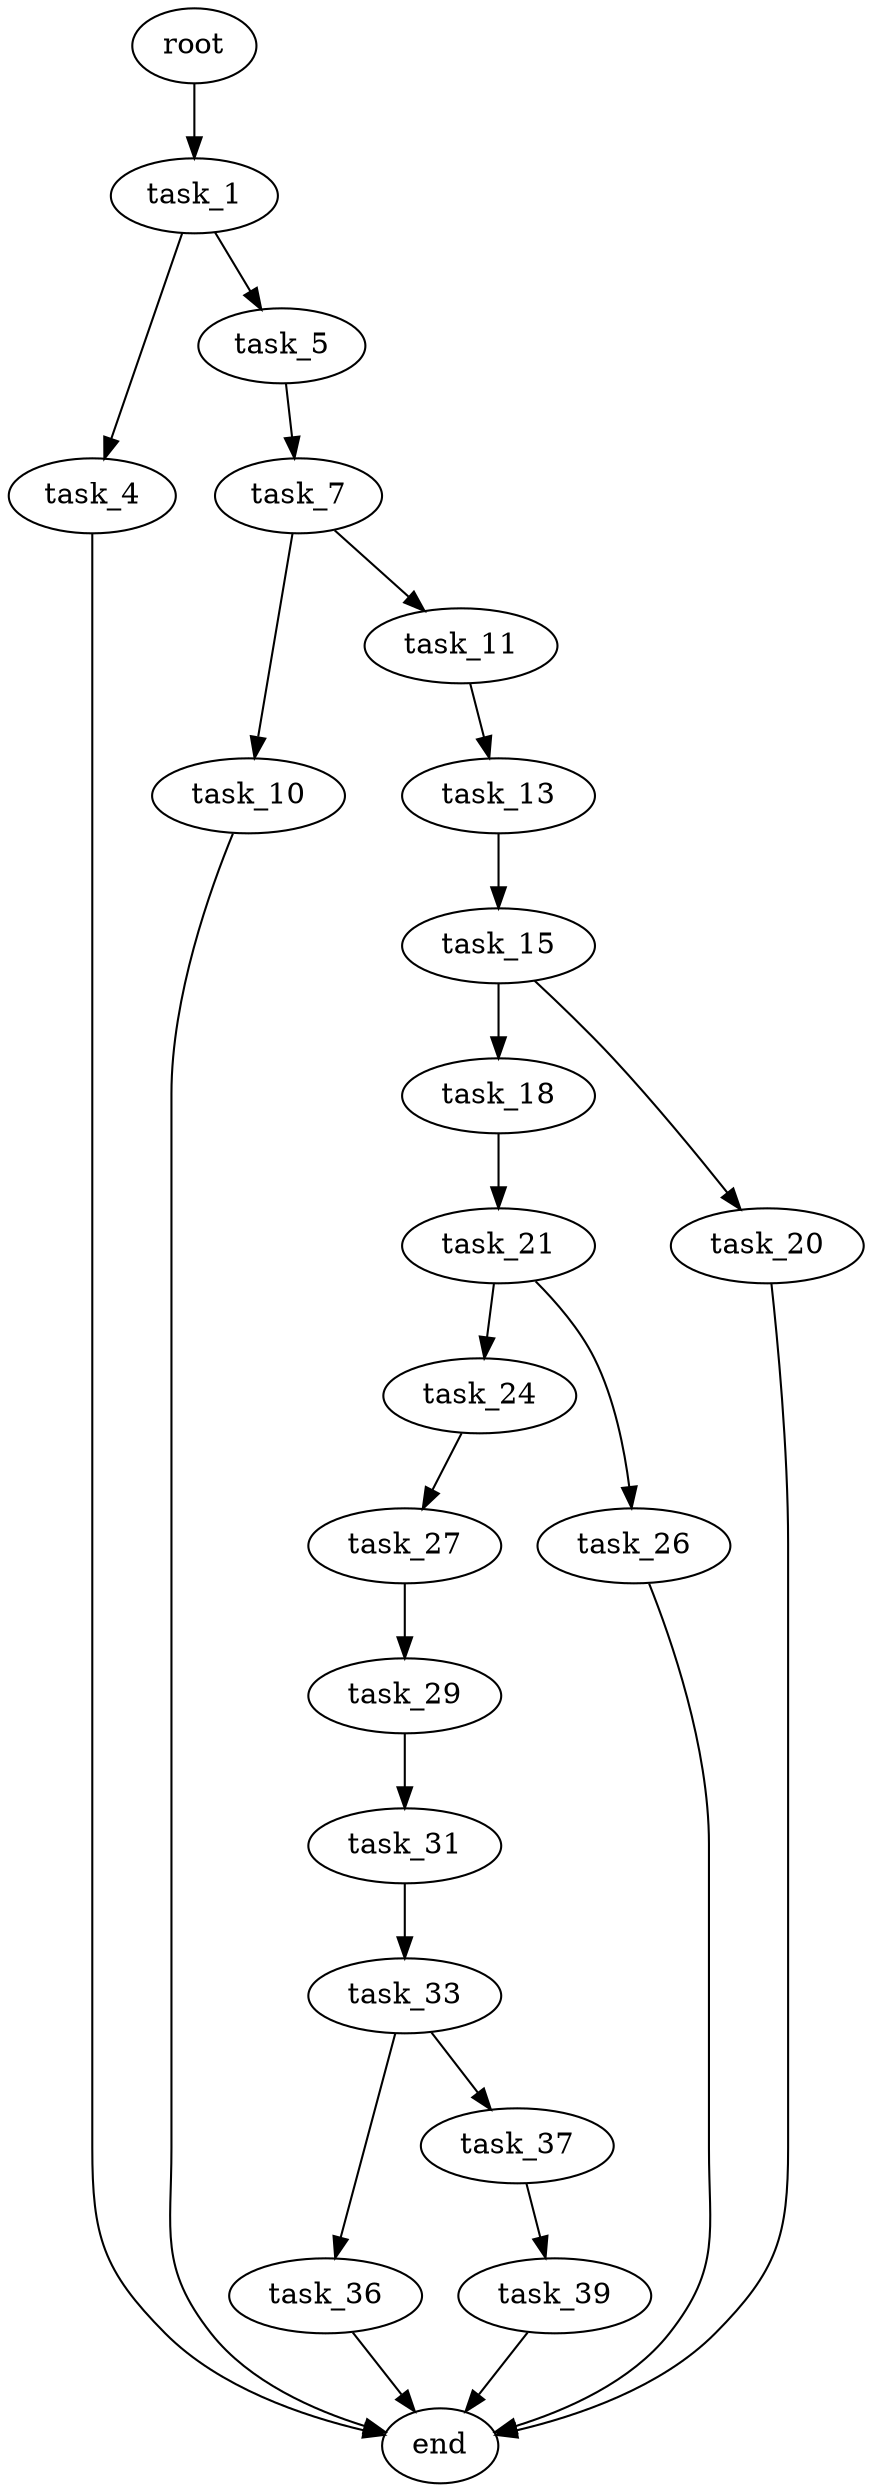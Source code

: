digraph G {
  root [size="0.000000"];
  task_1 [size="549755813888.000000"];
  task_4 [size="68719476736.000000"];
  task_5 [size="252686993261.000000"];
  task_7 [size="29610862358.000000"];
  task_10 [size="549755813888.000000"];
  task_11 [size="345833037681.000000"];
  task_13 [size="194153169388.000000"];
  task_15 [size="8589934592.000000"];
  task_18 [size="368293445632.000000"];
  task_20 [size="585744452089.000000"];
  task_21 [size="167090223480.000000"];
  task_24 [size="1052100007691.000000"];
  task_26 [size="231928233984.000000"];
  task_27 [size="231928233984.000000"];
  task_29 [size="1052431864.000000"];
  task_31 [size="782757789696.000000"];
  task_33 [size="231928233984.000000"];
  task_36 [size="18327708579.000000"];
  task_37 [size="33446326848.000000"];
  task_39 [size="650444922924.000000"];
  end [size="0.000000"];

  root -> task_1 [size="1.000000"];
  task_1 -> task_4 [size="536870912.000000"];
  task_1 -> task_5 [size="536870912.000000"];
  task_4 -> end [size="1.000000"];
  task_5 -> task_7 [size="411041792.000000"];
  task_7 -> task_10 [size="75497472.000000"];
  task_7 -> task_11 [size="75497472.000000"];
  task_10 -> end [size="1.000000"];
  task_11 -> task_13 [size="679477248.000000"];
  task_13 -> task_15 [size="679477248.000000"];
  task_15 -> task_18 [size="33554432.000000"];
  task_15 -> task_20 [size="33554432.000000"];
  task_18 -> task_21 [size="411041792.000000"];
  task_20 -> end [size="1.000000"];
  task_21 -> task_24 [size="679477248.000000"];
  task_21 -> task_26 [size="679477248.000000"];
  task_24 -> task_27 [size="679477248.000000"];
  task_26 -> end [size="1.000000"];
  task_27 -> task_29 [size="301989888.000000"];
  task_29 -> task_31 [size="33554432.000000"];
  task_31 -> task_33 [size="679477248.000000"];
  task_33 -> task_36 [size="301989888.000000"];
  task_33 -> task_37 [size="301989888.000000"];
  task_36 -> end [size="1.000000"];
  task_37 -> task_39 [size="536870912.000000"];
  task_39 -> end [size="1.000000"];
}
